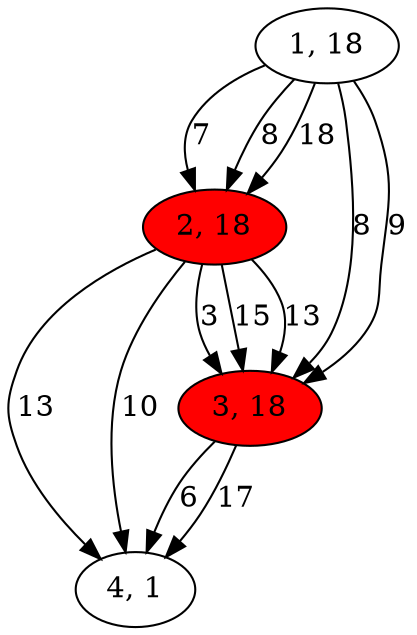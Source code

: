 digraph G{
1[label="1, 18"]
2[label="2, 18"]
3[label="3, 18"]
4[label="4, 1"]
1->3[label="8"]
1->2[label="7"]
1->2[label="8"]
1->3[label="9"]
1->2[label="18"]
2[style = filled,fillcolor=red]
2->3[label="15"]
2->4[label="13"]
2->3[label="13"]
2->4[label="10"]
2->3[label="3"]
3[style = filled,fillcolor=red]
3->4[label="6"]
3->4[label="17"]
}
